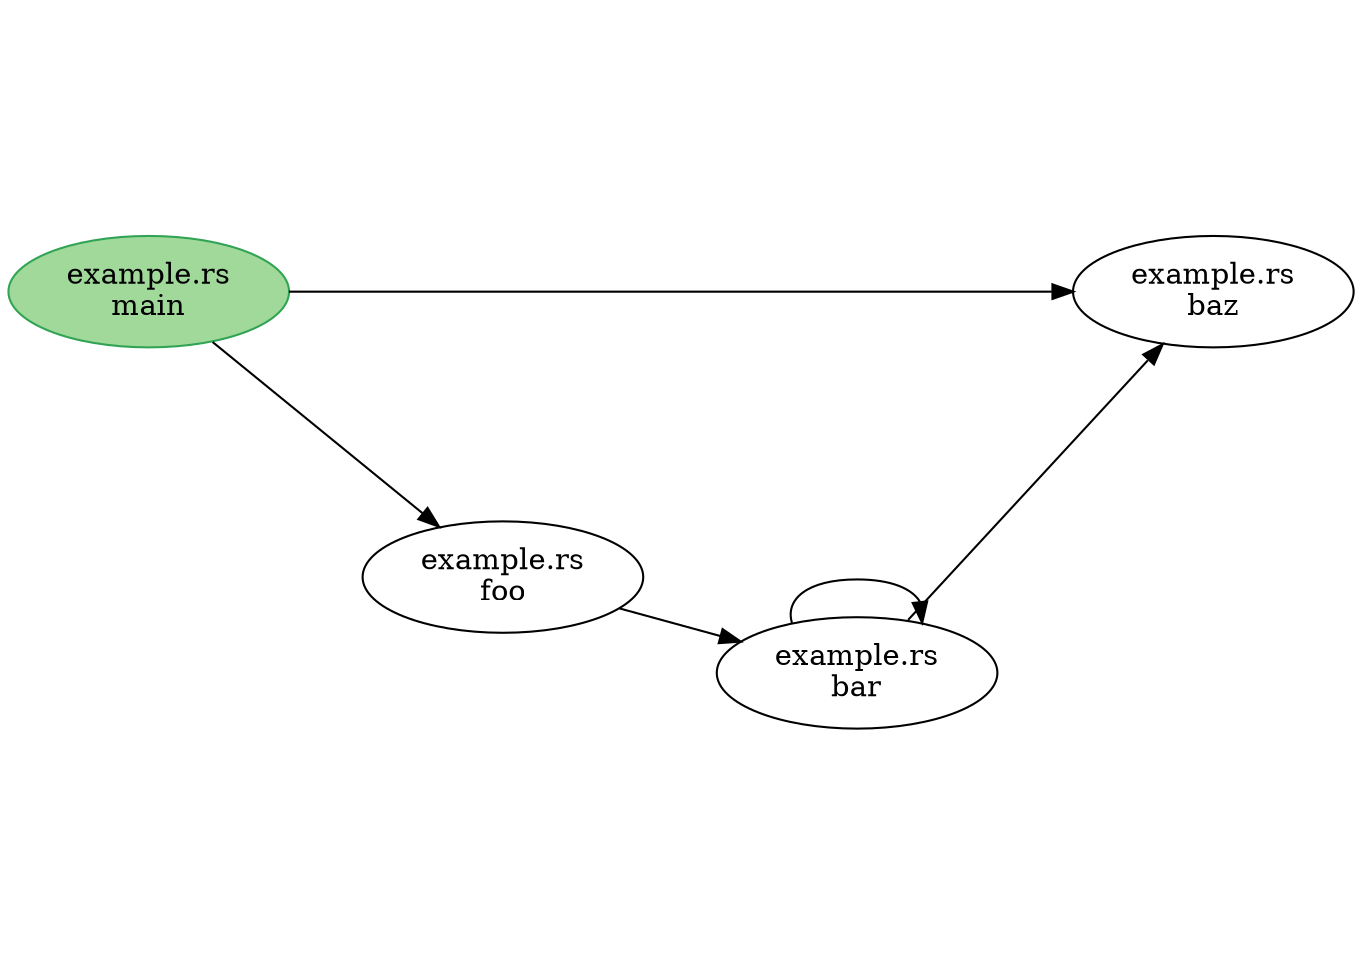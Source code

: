 digraph call_graph {
	concentrate=true fontsize=24 rankdir=LR ratio=0.7
	test_example_rs_bar [label="example.rs\nbar"]
	test_example_rs_baz [label="example.rs\nbaz"]
	test_example_rs_foo [label="example.rs\nfoo"]
	test_example_rs_main [label="example.rs\nmain" color="/greens3/3" fillcolor="/greens3/2" style=filled]
	test_example_rs_bar -> test_example_rs_bar
	test_example_rs_bar -> test_example_rs_baz
	test_example_rs_foo -> test_example_rs_bar
	test_example_rs_main -> test_example_rs_baz
	test_example_rs_main -> test_example_rs_foo
}
